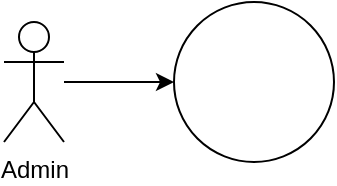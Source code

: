 <mxfile version="24.7.15">
  <diagram name="Page-1" id="iBDs6v3_dnTy8JfgTPV6">
    <mxGraphModel dx="794" dy="446" grid="1" gridSize="10" guides="1" tooltips="1" connect="1" arrows="1" fold="1" page="1" pageScale="1" pageWidth="850" pageHeight="1100" math="0" shadow="0">
      <root>
        <mxCell id="0" />
        <mxCell id="1" parent="0" />
        <mxCell id="_qEw-VTvu6cOcD2FWl5k-4" value="" style="edgeStyle=orthogonalEdgeStyle;rounded=0;orthogonalLoop=1;jettySize=auto;html=1;" parent="1" source="_qEw-VTvu6cOcD2FWl5k-2" target="_qEw-VTvu6cOcD2FWl5k-3" edge="1">
          <mxGeometry relative="1" as="geometry" />
        </mxCell>
        <mxCell id="_qEw-VTvu6cOcD2FWl5k-2" value="Admin" style="shape=umlActor;verticalLabelPosition=bottom;verticalAlign=top;html=1;outlineConnect=0;" parent="1" vertex="1">
          <mxGeometry x="80" y="260" width="30" height="60" as="geometry" />
        </mxCell>
        <mxCell id="_qEw-VTvu6cOcD2FWl5k-3" value="" style="ellipse;whiteSpace=wrap;html=1;verticalAlign=top;" parent="1" vertex="1">
          <mxGeometry x="165" y="250" width="80" height="80" as="geometry" />
        </mxCell>
      </root>
    </mxGraphModel>
  </diagram>
</mxfile>
